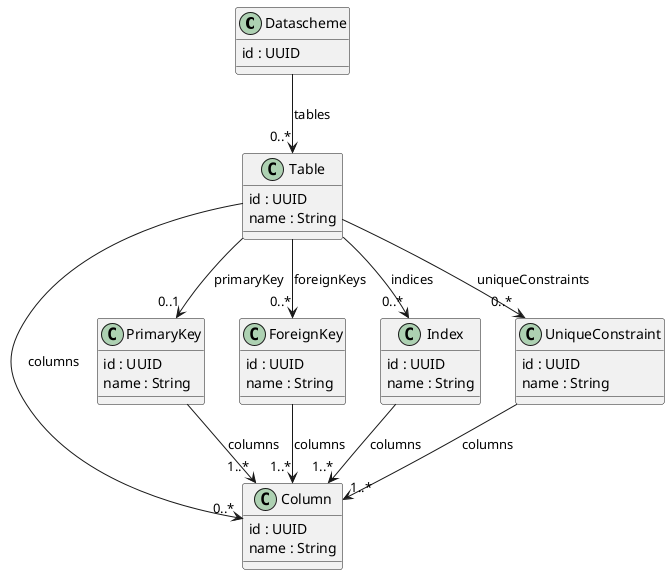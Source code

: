 @startuml

'!theme mono
'COMMENT - skinparam linetype ortho

class Datascheme {
	id : UUID
}

class Table {
	id : UUID
	name : String
}

class Column {
	id : UUID
	name : String
}

class PrimaryKey {
	id : UUID
	name : String
}

class ForeignKey {
	id : UUID
	name : String
}

class Index {
	id : UUID
	name : String
}

class UniqueConstraint {
	id : UUID
	name : String
}

Datascheme --> "0..*"  Table : tables

Table --> "0..*"  Column : columns
Table --> "0..1"  PrimaryKey : primaryKey
Table --> "0..*"  ForeignKey : foreignKeys
Table --> "0..*"  Index : indices
Table --> "0..*"  UniqueConstraint : uniqueConstraints

PrimaryKey --> "1..*" Column : columns

ForeignKey --> "1..*" Column : columns

Index --> "1..*" Column : columns

UniqueConstraint --> "1..*" Column : columns

@enduml